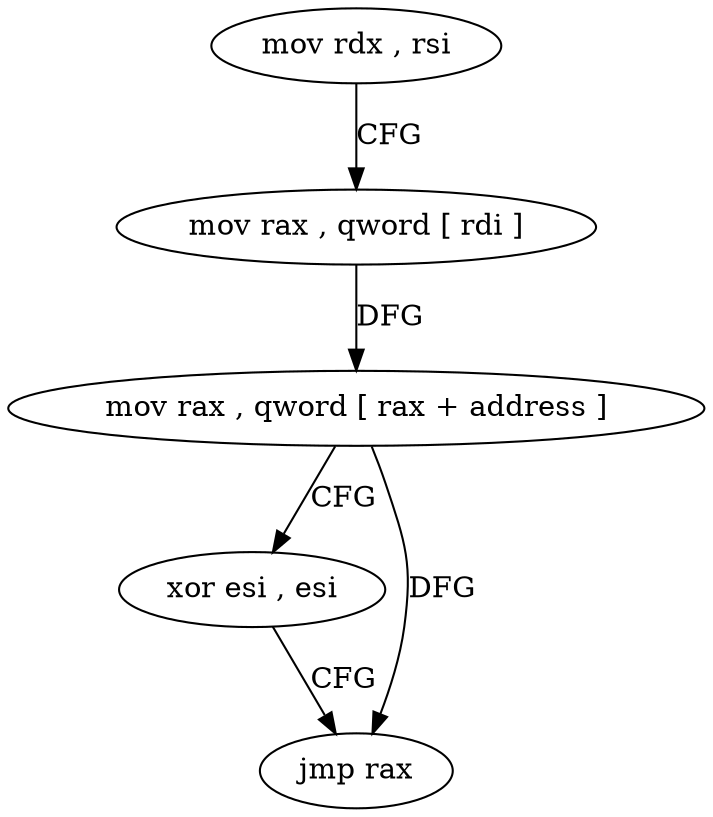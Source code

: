 digraph "func" {
"185856" [label = "mov rdx , rsi" ]
"185859" [label = "mov rax , qword [ rdi ]" ]
"185862" [label = "mov rax , qword [ rax + address ]" ]
"185866" [label = "xor esi , esi" ]
"185868" [label = "jmp rax" ]
"185856" -> "185859" [ label = "CFG" ]
"185859" -> "185862" [ label = "DFG" ]
"185862" -> "185866" [ label = "CFG" ]
"185862" -> "185868" [ label = "DFG" ]
"185866" -> "185868" [ label = "CFG" ]
}
